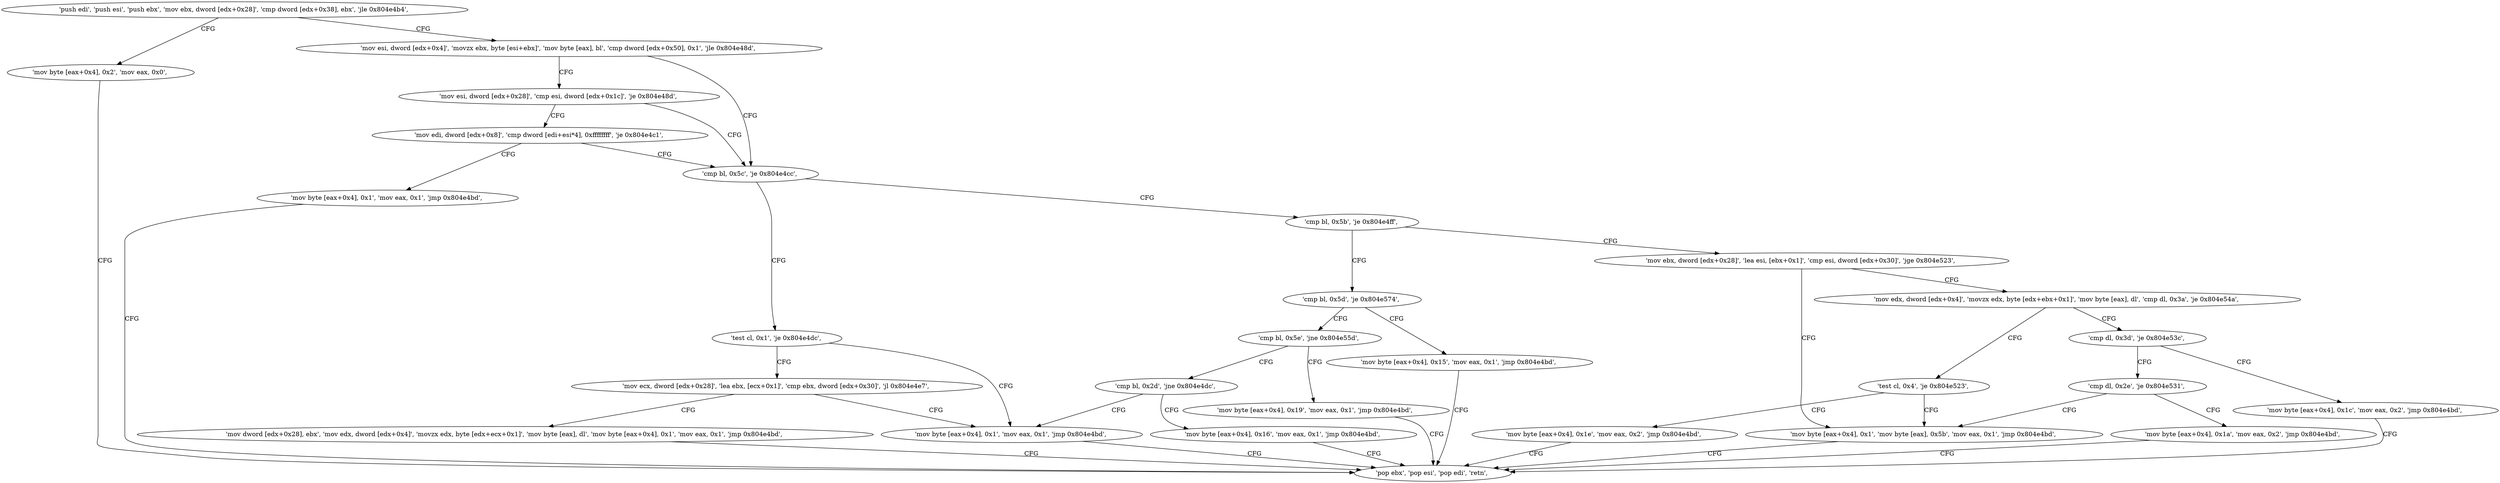 digraph "func" {
"134538338" [label = "'push edi', 'push esi', 'push ebx', 'mov ebx, dword [edx+0x28]', 'cmp dword [edx+0x38], ebx', 'jle 0x804e4b4', " ]
"134538420" [label = "'mov byte [eax+0x4], 0x2', 'mov eax, 0x0', " ]
"134538349" [label = "'mov esi, dword [edx+0x4]', 'movzx ebx, byte [esi+ebx]', 'mov byte [eax], bl', 'cmp dword [edx+0x50], 0x1', 'jle 0x804e48d', " ]
"134538429" [label = "'pop ebx', 'pop esi', 'pop edi', 'retn', " ]
"134538381" [label = "'cmp bl, 0x5c', 'je 0x804e4cc', " ]
"134538364" [label = "'mov esi, dword [edx+0x28]', 'cmp esi, dword [edx+0x1c]', 'je 0x804e48d', " ]
"134538444" [label = "'test cl, 0x1', 'je 0x804e4dc', " ]
"134538386" [label = "'cmp bl, 0x5b', 'je 0x804e4ff', " ]
"134538372" [label = "'mov edi, dword [edx+0x8]', 'cmp dword [edi+esi*4], 0xffffffff', 'je 0x804e4c1', " ]
"134538460" [label = "'mov byte [eax+0x4], 0x1', 'mov eax, 0x1', 'jmp 0x804e4bd', " ]
"134538449" [label = "'mov ecx, dword [edx+0x28]', 'lea ebx, [ecx+0x1]', 'cmp ebx, dword [edx+0x30]', 'jl 0x804e4e7', " ]
"134538495" [label = "'mov ebx, dword [edx+0x28]', 'lea esi, [ebx+0x1]', 'cmp esi, dword [edx+0x30]', 'jge 0x804e523', " ]
"134538391" [label = "'cmp bl, 0x5d', 'je 0x804e574', " ]
"134538433" [label = "'mov byte [eax+0x4], 0x1', 'mov eax, 0x1', 'jmp 0x804e4bd', " ]
"134538471" [label = "'mov dword [edx+0x28], ebx', 'mov edx, dword [edx+0x4]', 'movzx edx, byte [edx+ecx+0x1]', 'mov byte [eax], dl', 'mov byte [eax+0x4], 0x1', 'mov eax, 0x1', 'jmp 0x804e4bd', " ]
"134538531" [label = "'mov byte [eax+0x4], 0x1', 'mov byte [eax], 0x5b', 'mov eax, 0x1', 'jmp 0x804e4bd', " ]
"134538506" [label = "'mov edx, dword [edx+0x4]', 'movzx edx, byte [edx+ebx+0x1]', 'mov byte [eax], dl', 'cmp dl, 0x3a', 'je 0x804e54a', " ]
"134538612" [label = "'mov byte [eax+0x4], 0x15', 'mov eax, 0x1', 'jmp 0x804e4bd', " ]
"134538400" [label = "'cmp bl, 0x5e', 'jne 0x804e55d', " ]
"134538570" [label = "'test cl, 0x4', 'je 0x804e523', " ]
"134538521" [label = "'cmp dl, 0x3d', 'je 0x804e53c', " ]
"134538589" [label = "'cmp bl, 0x2d', 'jne 0x804e4dc', " ]
"134538409" [label = "'mov byte [eax+0x4], 0x19', 'mov eax, 0x1', 'jmp 0x804e4bd', " ]
"134538575" [label = "'mov byte [eax+0x4], 0x1e', 'mov eax, 0x2', 'jmp 0x804e4bd', " ]
"134538556" [label = "'mov byte [eax+0x4], 0x1c', 'mov eax, 0x2', 'jmp 0x804e4bd', " ]
"134538526" [label = "'cmp dl, 0x2e', 'je 0x804e531', " ]
"134538598" [label = "'mov byte [eax+0x4], 0x16', 'mov eax, 0x1', 'jmp 0x804e4bd', " ]
"134538545" [label = "'mov byte [eax+0x4], 0x1a', 'mov eax, 0x2', 'jmp 0x804e4bd', " ]
"134538338" -> "134538420" [ label = "CFG" ]
"134538338" -> "134538349" [ label = "CFG" ]
"134538420" -> "134538429" [ label = "CFG" ]
"134538349" -> "134538381" [ label = "CFG" ]
"134538349" -> "134538364" [ label = "CFG" ]
"134538381" -> "134538444" [ label = "CFG" ]
"134538381" -> "134538386" [ label = "CFG" ]
"134538364" -> "134538381" [ label = "CFG" ]
"134538364" -> "134538372" [ label = "CFG" ]
"134538444" -> "134538460" [ label = "CFG" ]
"134538444" -> "134538449" [ label = "CFG" ]
"134538386" -> "134538495" [ label = "CFG" ]
"134538386" -> "134538391" [ label = "CFG" ]
"134538372" -> "134538433" [ label = "CFG" ]
"134538372" -> "134538381" [ label = "CFG" ]
"134538460" -> "134538429" [ label = "CFG" ]
"134538449" -> "134538471" [ label = "CFG" ]
"134538449" -> "134538460" [ label = "CFG" ]
"134538495" -> "134538531" [ label = "CFG" ]
"134538495" -> "134538506" [ label = "CFG" ]
"134538391" -> "134538612" [ label = "CFG" ]
"134538391" -> "134538400" [ label = "CFG" ]
"134538433" -> "134538429" [ label = "CFG" ]
"134538471" -> "134538429" [ label = "CFG" ]
"134538531" -> "134538429" [ label = "CFG" ]
"134538506" -> "134538570" [ label = "CFG" ]
"134538506" -> "134538521" [ label = "CFG" ]
"134538612" -> "134538429" [ label = "CFG" ]
"134538400" -> "134538589" [ label = "CFG" ]
"134538400" -> "134538409" [ label = "CFG" ]
"134538570" -> "134538531" [ label = "CFG" ]
"134538570" -> "134538575" [ label = "CFG" ]
"134538521" -> "134538556" [ label = "CFG" ]
"134538521" -> "134538526" [ label = "CFG" ]
"134538589" -> "134538460" [ label = "CFG" ]
"134538589" -> "134538598" [ label = "CFG" ]
"134538409" -> "134538429" [ label = "CFG" ]
"134538575" -> "134538429" [ label = "CFG" ]
"134538556" -> "134538429" [ label = "CFG" ]
"134538526" -> "134538545" [ label = "CFG" ]
"134538526" -> "134538531" [ label = "CFG" ]
"134538598" -> "134538429" [ label = "CFG" ]
"134538545" -> "134538429" [ label = "CFG" ]
}
